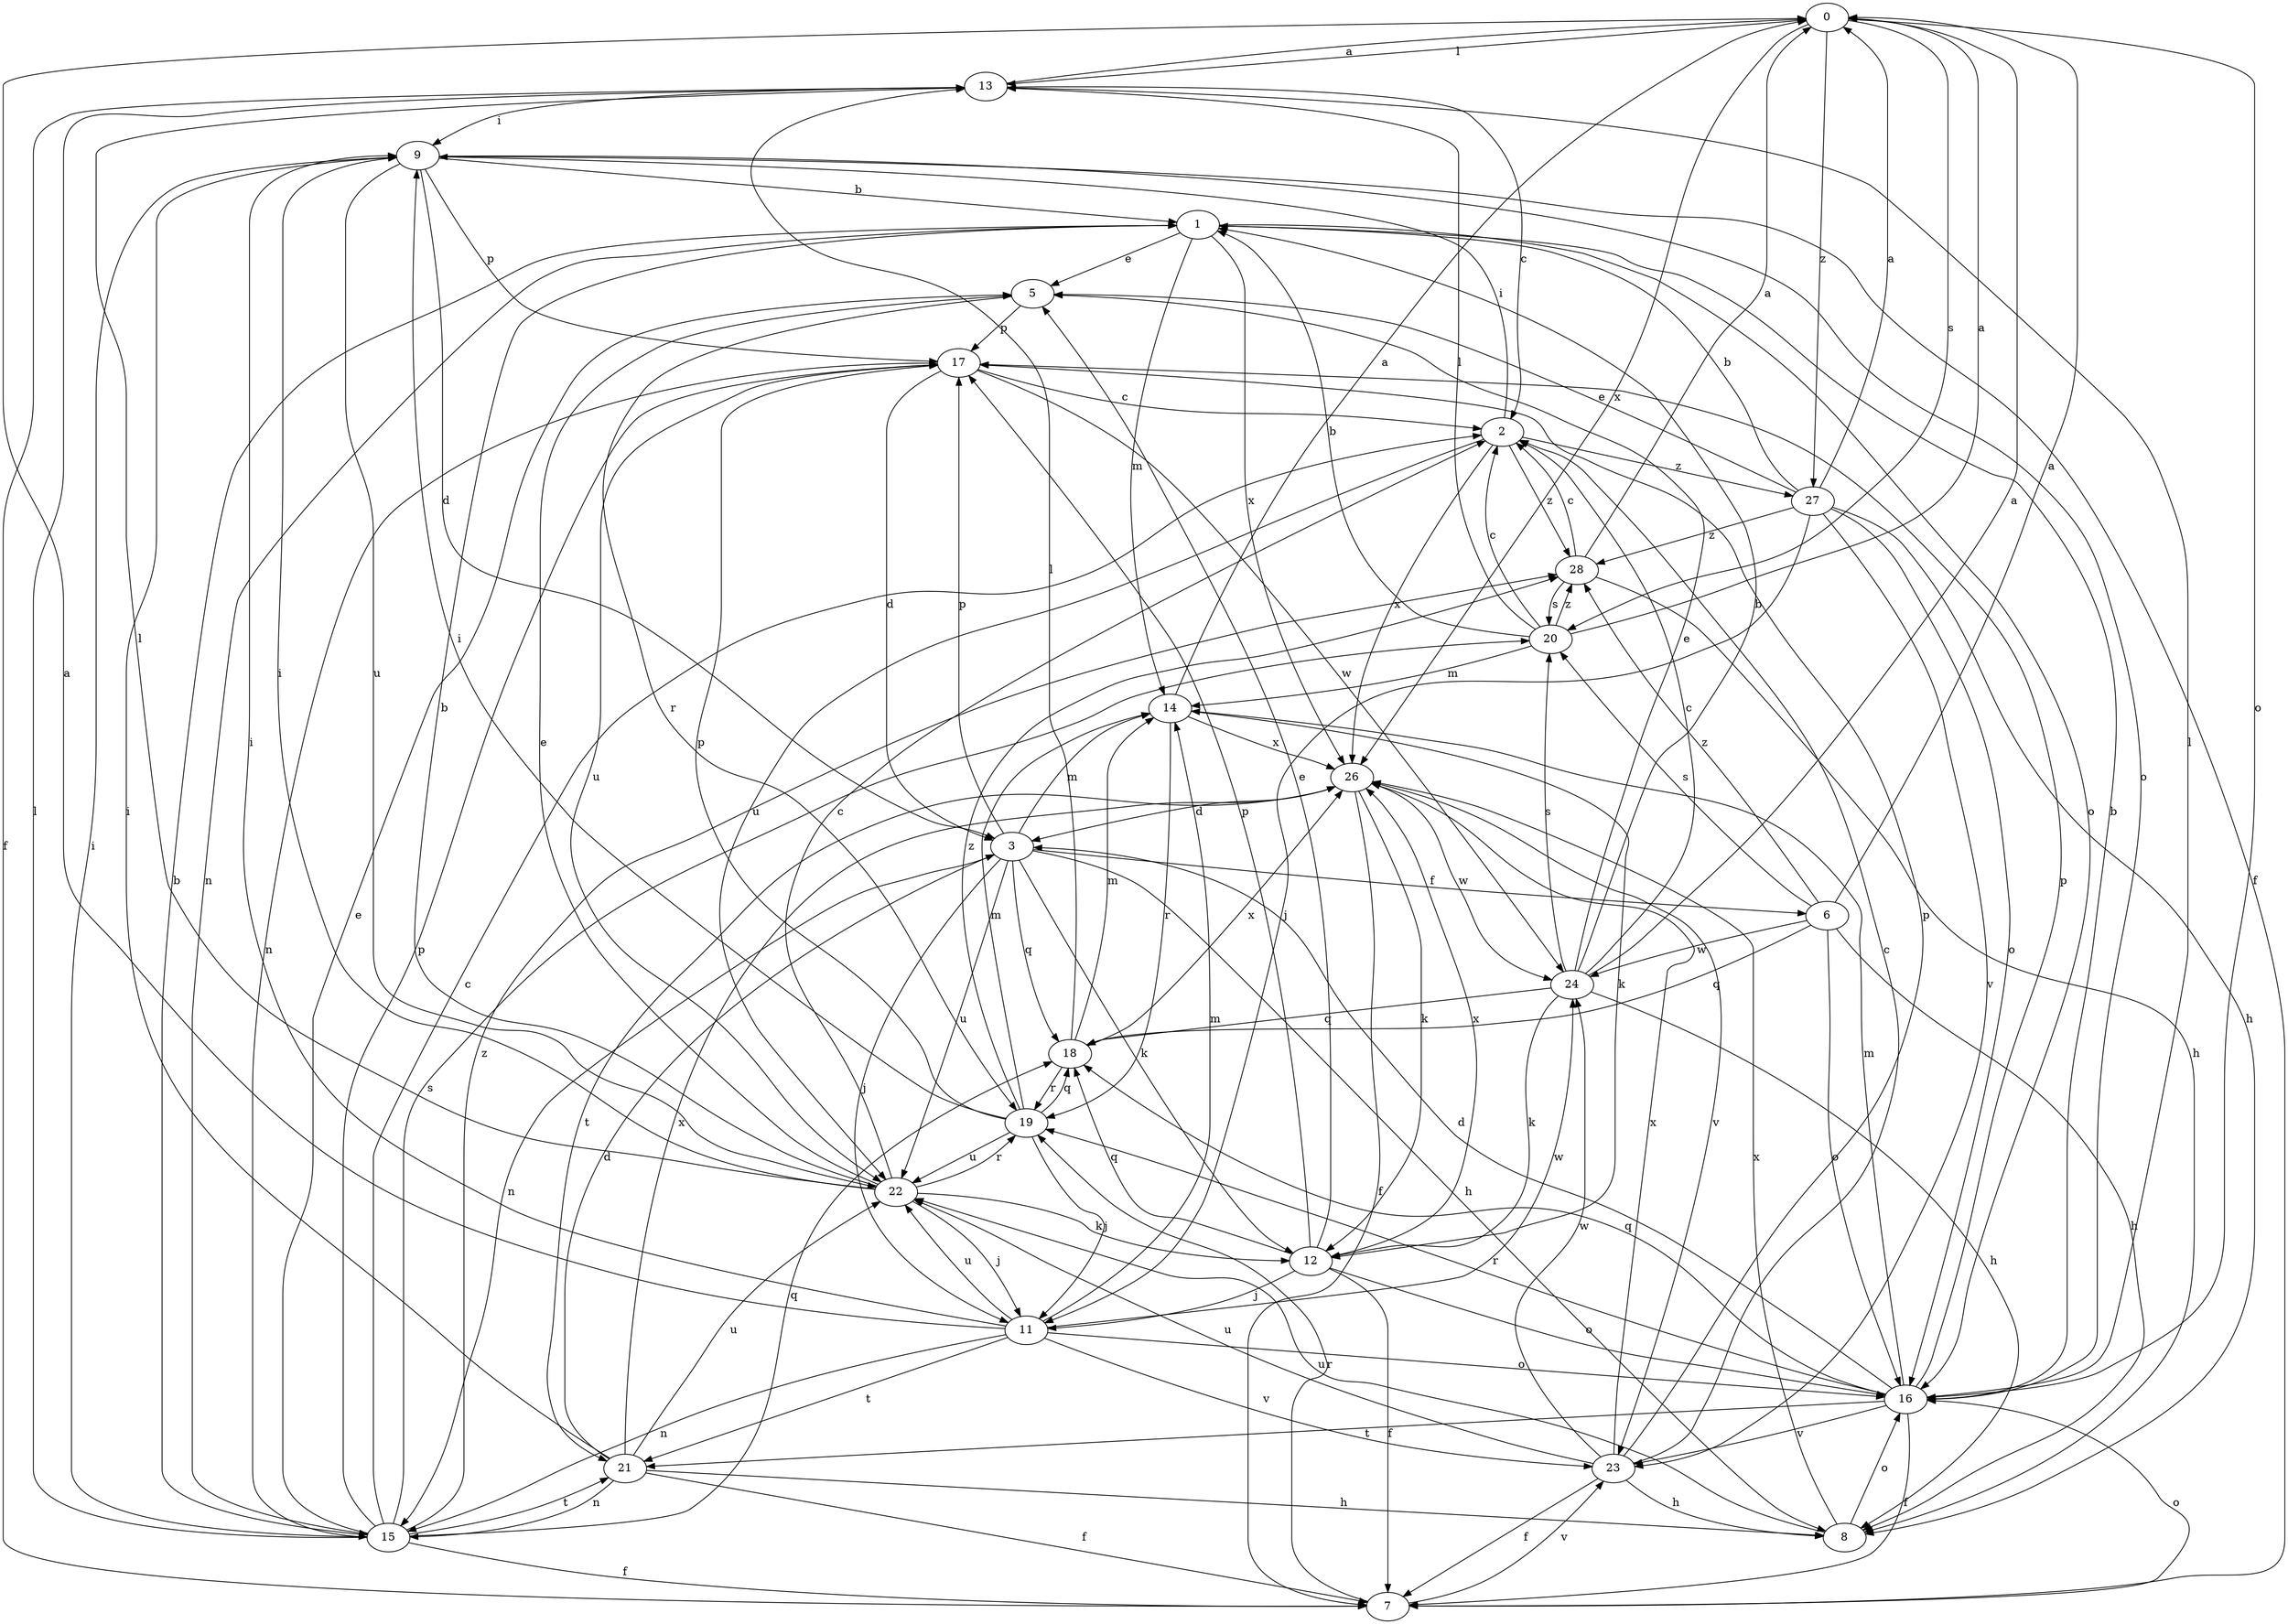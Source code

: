 strict digraph  {
0;
1;
2;
3;
5;
6;
7;
8;
9;
11;
12;
13;
14;
15;
16;
17;
18;
19;
20;
21;
22;
23;
24;
26;
27;
28;
0 -> 13  [label=l];
0 -> 16  [label=o];
0 -> 20  [label=s];
0 -> 26  [label=x];
0 -> 27  [label=z];
1 -> 5  [label=e];
1 -> 14  [label=m];
1 -> 15  [label=n];
1 -> 16  [label=o];
1 -> 26  [label=x];
2 -> 9  [label=i];
2 -> 22  [label=u];
2 -> 26  [label=x];
2 -> 27  [label=z];
2 -> 28  [label=z];
3 -> 6  [label=f];
3 -> 8  [label=h];
3 -> 11  [label=j];
3 -> 12  [label=k];
3 -> 14  [label=m];
3 -> 15  [label=n];
3 -> 17  [label=p];
3 -> 18  [label=q];
3 -> 22  [label=u];
5 -> 17  [label=p];
5 -> 19  [label=r];
6 -> 0  [label=a];
6 -> 8  [label=h];
6 -> 16  [label=o];
6 -> 18  [label=q];
6 -> 20  [label=s];
6 -> 24  [label=w];
6 -> 28  [label=z];
7 -> 16  [label=o];
7 -> 19  [label=r];
7 -> 23  [label=v];
8 -> 16  [label=o];
8 -> 22  [label=u];
8 -> 26  [label=x];
9 -> 1  [label=b];
9 -> 3  [label=d];
9 -> 7  [label=f];
9 -> 16  [label=o];
9 -> 17  [label=p];
9 -> 22  [label=u];
11 -> 0  [label=a];
11 -> 9  [label=i];
11 -> 14  [label=m];
11 -> 15  [label=n];
11 -> 16  [label=o];
11 -> 21  [label=t];
11 -> 22  [label=u];
11 -> 23  [label=v];
11 -> 24  [label=w];
12 -> 5  [label=e];
12 -> 7  [label=f];
12 -> 11  [label=j];
12 -> 16  [label=o];
12 -> 17  [label=p];
12 -> 18  [label=q];
12 -> 26  [label=x];
13 -> 0  [label=a];
13 -> 2  [label=c];
13 -> 7  [label=f];
13 -> 9  [label=i];
14 -> 0  [label=a];
14 -> 12  [label=k];
14 -> 19  [label=r];
14 -> 26  [label=x];
15 -> 1  [label=b];
15 -> 2  [label=c];
15 -> 5  [label=e];
15 -> 7  [label=f];
15 -> 9  [label=i];
15 -> 13  [label=l];
15 -> 17  [label=p];
15 -> 18  [label=q];
15 -> 20  [label=s];
15 -> 21  [label=t];
15 -> 28  [label=z];
16 -> 1  [label=b];
16 -> 3  [label=d];
16 -> 7  [label=f];
16 -> 13  [label=l];
16 -> 14  [label=m];
16 -> 17  [label=p];
16 -> 18  [label=q];
16 -> 19  [label=r];
16 -> 21  [label=t];
16 -> 23  [label=v];
17 -> 2  [label=c];
17 -> 3  [label=d];
17 -> 15  [label=n];
17 -> 22  [label=u];
17 -> 24  [label=w];
18 -> 13  [label=l];
18 -> 14  [label=m];
18 -> 19  [label=r];
18 -> 26  [label=x];
19 -> 9  [label=i];
19 -> 11  [label=j];
19 -> 14  [label=m];
19 -> 17  [label=p];
19 -> 18  [label=q];
19 -> 22  [label=u];
19 -> 28  [label=z];
20 -> 0  [label=a];
20 -> 1  [label=b];
20 -> 2  [label=c];
20 -> 13  [label=l];
20 -> 14  [label=m];
20 -> 28  [label=z];
21 -> 3  [label=d];
21 -> 7  [label=f];
21 -> 8  [label=h];
21 -> 9  [label=i];
21 -> 15  [label=n];
21 -> 22  [label=u];
21 -> 26  [label=x];
22 -> 1  [label=b];
22 -> 2  [label=c];
22 -> 5  [label=e];
22 -> 9  [label=i];
22 -> 11  [label=j];
22 -> 12  [label=k];
22 -> 13  [label=l];
22 -> 19  [label=r];
23 -> 2  [label=c];
23 -> 7  [label=f];
23 -> 8  [label=h];
23 -> 17  [label=p];
23 -> 22  [label=u];
23 -> 24  [label=w];
23 -> 26  [label=x];
24 -> 0  [label=a];
24 -> 1  [label=b];
24 -> 2  [label=c];
24 -> 5  [label=e];
24 -> 8  [label=h];
24 -> 12  [label=k];
24 -> 18  [label=q];
24 -> 20  [label=s];
26 -> 3  [label=d];
26 -> 7  [label=f];
26 -> 12  [label=k];
26 -> 21  [label=t];
26 -> 23  [label=v];
26 -> 24  [label=w];
27 -> 0  [label=a];
27 -> 1  [label=b];
27 -> 5  [label=e];
27 -> 8  [label=h];
27 -> 11  [label=j];
27 -> 16  [label=o];
27 -> 23  [label=v];
27 -> 28  [label=z];
28 -> 0  [label=a];
28 -> 2  [label=c];
28 -> 8  [label=h];
28 -> 20  [label=s];
}
